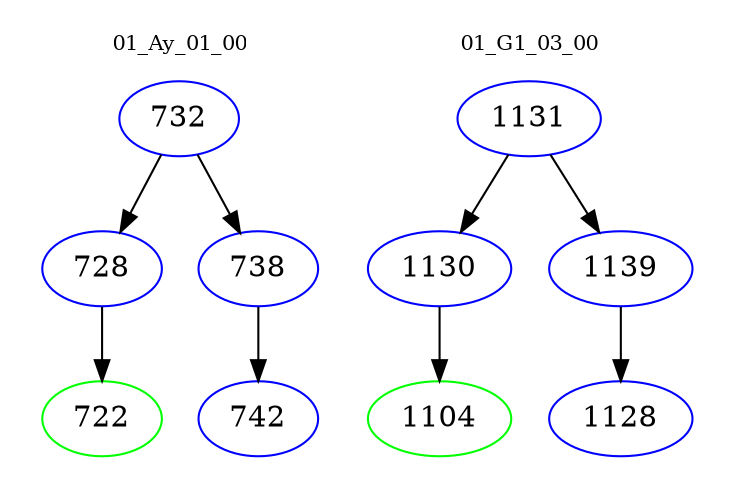digraph{
subgraph cluster_0 {
color = white
label = "01_Ay_01_00";
fontsize=10;
T0_732 [label="732", color="blue"]
T0_732 -> T0_728 [color="black"]
T0_728 [label="728", color="blue"]
T0_728 -> T0_722 [color="black"]
T0_722 [label="722", color="green"]
T0_732 -> T0_738 [color="black"]
T0_738 [label="738", color="blue"]
T0_738 -> T0_742 [color="black"]
T0_742 [label="742", color="blue"]
}
subgraph cluster_1 {
color = white
label = "01_G1_03_00";
fontsize=10;
T1_1131 [label="1131", color="blue"]
T1_1131 -> T1_1130 [color="black"]
T1_1130 [label="1130", color="blue"]
T1_1130 -> T1_1104 [color="black"]
T1_1104 [label="1104", color="green"]
T1_1131 -> T1_1139 [color="black"]
T1_1139 [label="1139", color="blue"]
T1_1139 -> T1_1128 [color="black"]
T1_1128 [label="1128", color="blue"]
}
}
